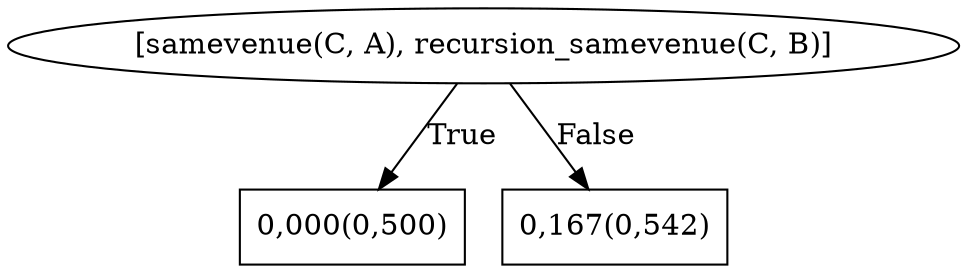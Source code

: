 digraph G{ 
1[label = "[samevenue(C, A), recursion_samevenue(C, B)]"];
1 -> 2[label="True"];
1 -> 3[label="False"];
2[shape = box,label = "0,000(0,500)"];
3[shape = box,label = "0,167(0,542)"];
}
